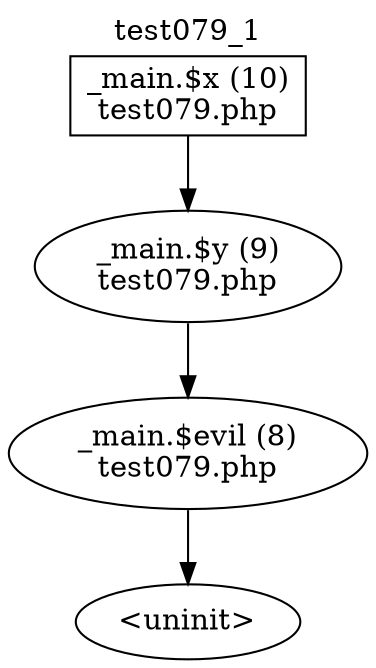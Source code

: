 digraph cfg {
  label="test079_1";
  labelloc=t;
  n1 [shape=box, label="_main.$x (10)\ntest079.php"];
  n2 [shape=ellipse, label="_main.$y (9)\ntest079.php"];
  n3 [shape=ellipse, label="_main.$evil (8)\ntest079.php"];
  n4 [shape=ellipse, label="<uninit>"];
  n1 -> n2;
  n2 -> n3;
  n3 -> n4;
}
